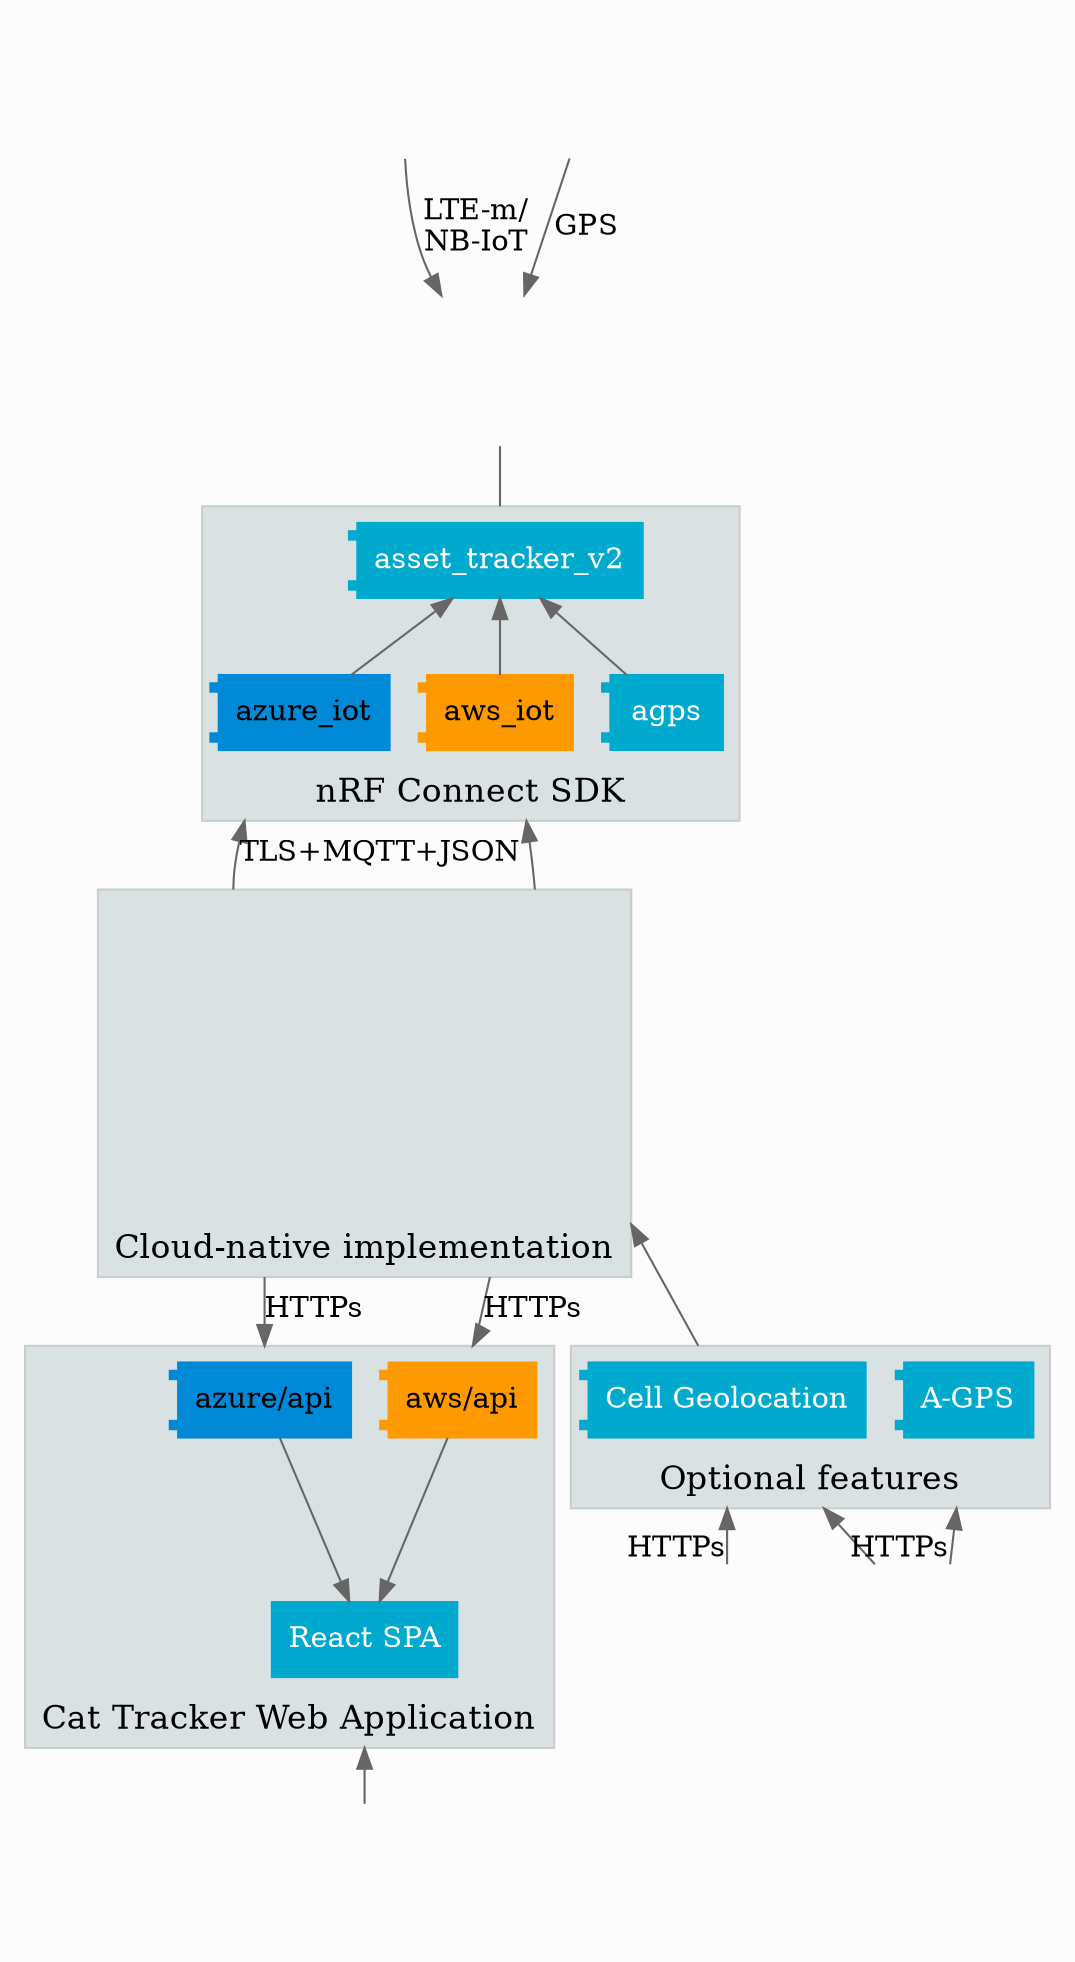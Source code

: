digraph G {

    rankdir=TB

    imagepath="/workdir/docs/project"

    bgcolor="#fcfcfc"

    compound=true

    labelfloat=true

    edge [ color="#666666" ]
    
    celltower [ label="" image="./images/celltower.svg" shape="none" width="1" height="1" imagescale=true ]
    satellite [ label="" image="./images/satellite.svg" shape="none" width="1" height="1" imagescale=true ]
    thingy91 [ label="" tooltip="Thingy:91" image="./images/thingy91.svg" shape="none" width="1" height="1" imagescale=true URL="https://www.nordicsemi.com/Software-and-tools/Prototyping-platforms/Nordic-Thingy-91" ]

    subgraph cluster0 {
        label="Cloud-native implementation"
        labelloc=b
        fontsize=16
        bgcolor="#D9E1E2" color="#cccccc" 
        AWS [ image="./images/aws.svg" label="" shape="none" URL="https://github.com/NordicSemiconductor/asset-tracker-cloud-aws-js" width="1" height="1" imagescale=true ];
        Azure [ image="./images/azure.svg" label="" shape="none" URL="https://github.com/NordicSemiconductor/asset-tracker-cloud-azure-js" width="2" height="2" imagescale=true ];
    }

    subgraph cluster4 {
        label="Optional features"
        labelloc=b
        fontsize=16
        bgcolor="#D9E1E2" color="#cccccc" 
        gellceo [ shape=component style=filled color="#00A9CE" fillcolor="#00A9CE" fontcolor="#ffffff" label="Cell Geolocation" ]
        agpscloud [ shape=component style=filled color="#00A9CE" fillcolor="#00A9CE" fontcolor="#ffffff" label="A-GPS" ]
    }

    subgraph cluster1 {
        label="nRF Connect SDK"
        labelloc=b
        fontsize=16
        bgcolor="#D9E1E2" color="#cccccc" 
        aws_iot [ shape=component style=filled color="#fe9900" fillcolor="#fe9900" URL="https://developer.nordicsemi.com/nRF_Connect_SDK/doc/latest/nrf/samples/nrf9160/aws_iot/README.html" ]
        azure_iot [ shape=component style=filled color="#0089d7" fillcolor="#0089d7" URL="https://developer.nordicsemi.com/nRF_Connect_SDK/doc/latest/nrf/samples/nrf9160/azure_iot_hub/README.html" ]
        asset_tracker_v2 [ shape=component style=filled color="#00A9CE" fillcolor="#00A9CE" fontcolor="#ffffff" color="#00A9CE" URL="https://developer.nordicsemi.com/nRF_Connect_SDK/doc/latest/nrf/applications/asset_tracker_v2/README.html" ]
        agps [ shape=component style=filled color="#00A9CE" fillcolor="#00A9CE" fontcolor="#ffffff" URL="https://developer.nordicsemi.com/nRF_Connect_SDK/doc/latest/nrf/samples/nrf9160/agps/README.html" ]
    }

    subgraph cluster2 {
        label="Cat Tracker Web Application"
        labelloc=b
        fontsize=16
        bgcolor="#D9E1E2" color="#cccccc" 
        aws_api [ label="aws/api" shape=component style=filled color="#fe9900" fillcolor="#fe9900" ]
        azure_api [ label="azure/api" shape=component style=filled color="#0089d7" fillcolor="#0089d7" ]
        web_app [ label="React SPA" shape=box style=filled color="#00A9CE" fillcolor="#00A9CE" fontcolor="#ffffff" URL="https://github.com/NordicSemiconductor/asset-tracker-cloud-app-js" ]
    }

        nrfconnectforcloud [ label="" labelloc=b tooltip="nRF Connect for Cloud" image="./images/nrfconnectforcloud.svg" shape="none" width="1" height="1" imagescale=true URL="https://www.nordicsemi.com/Software-and-tools/Development-Tools/nRF-Connect-for-Cloud" ]
        unwiredlabs [ label="" tooltip="Unwired Labs" image="./images/unwiredlabs.png" shape="none" width="1" height="1" imagescale=true URL="https://unwiredlabs.com/" ]
        phone [ label="" image="./images/phone.svg" shape="none" width="1" height="1" imagescale=true ]

    aws_iot -> AWS  [ dir=back ltail=cluster1 lhead=cluster0 ]
    azure_iot -> Azure  [ label="TLS+MQTT+JSON" dir=back ltail=cluster1 lhead=cluster0 ]
    thingy91 -> asset_tracker_v2 [ dir=none lhead=cluster1 ]
    satellite -> thingy91 [ label=GPS ]
    celltower -> thingy91 [ label="LTE-m/\nNB-IoT" ]

    asset_tracker_v2 -> aws_iot [ dir=back ]
    asset_tracker_v2 -> azure_iot [ dir=back ]
    asset_tracker_v2 -> agps [ dir=back ]

    agpscloud -> nrfconnectforcloud [ dir=back headlabel="HTTPs" ltail=cluster4 ]
    gellceo -> nrfconnectforcloud [ dir=back ltail=cluster4 ]
    gellceo -> unwiredlabs [ dir=back headlabel="HTTPs" ltail=cluster4 ]
    AWS -> gellceo [ dir=back ltail=cluster0 lhead=cluster4 ]

    AWS -> aws_api [ label="HTTPs" ltail=cluster0 lhead=cluster2 ]
    Azure -> azure_api [ label="HTTPs" ltail=cluster0 lhead=cluster2 ]

    aws_api -> web_app
    azure_api -> web_app

    web_app -> phone [ ltail=cluster2 dir=back ]
}

